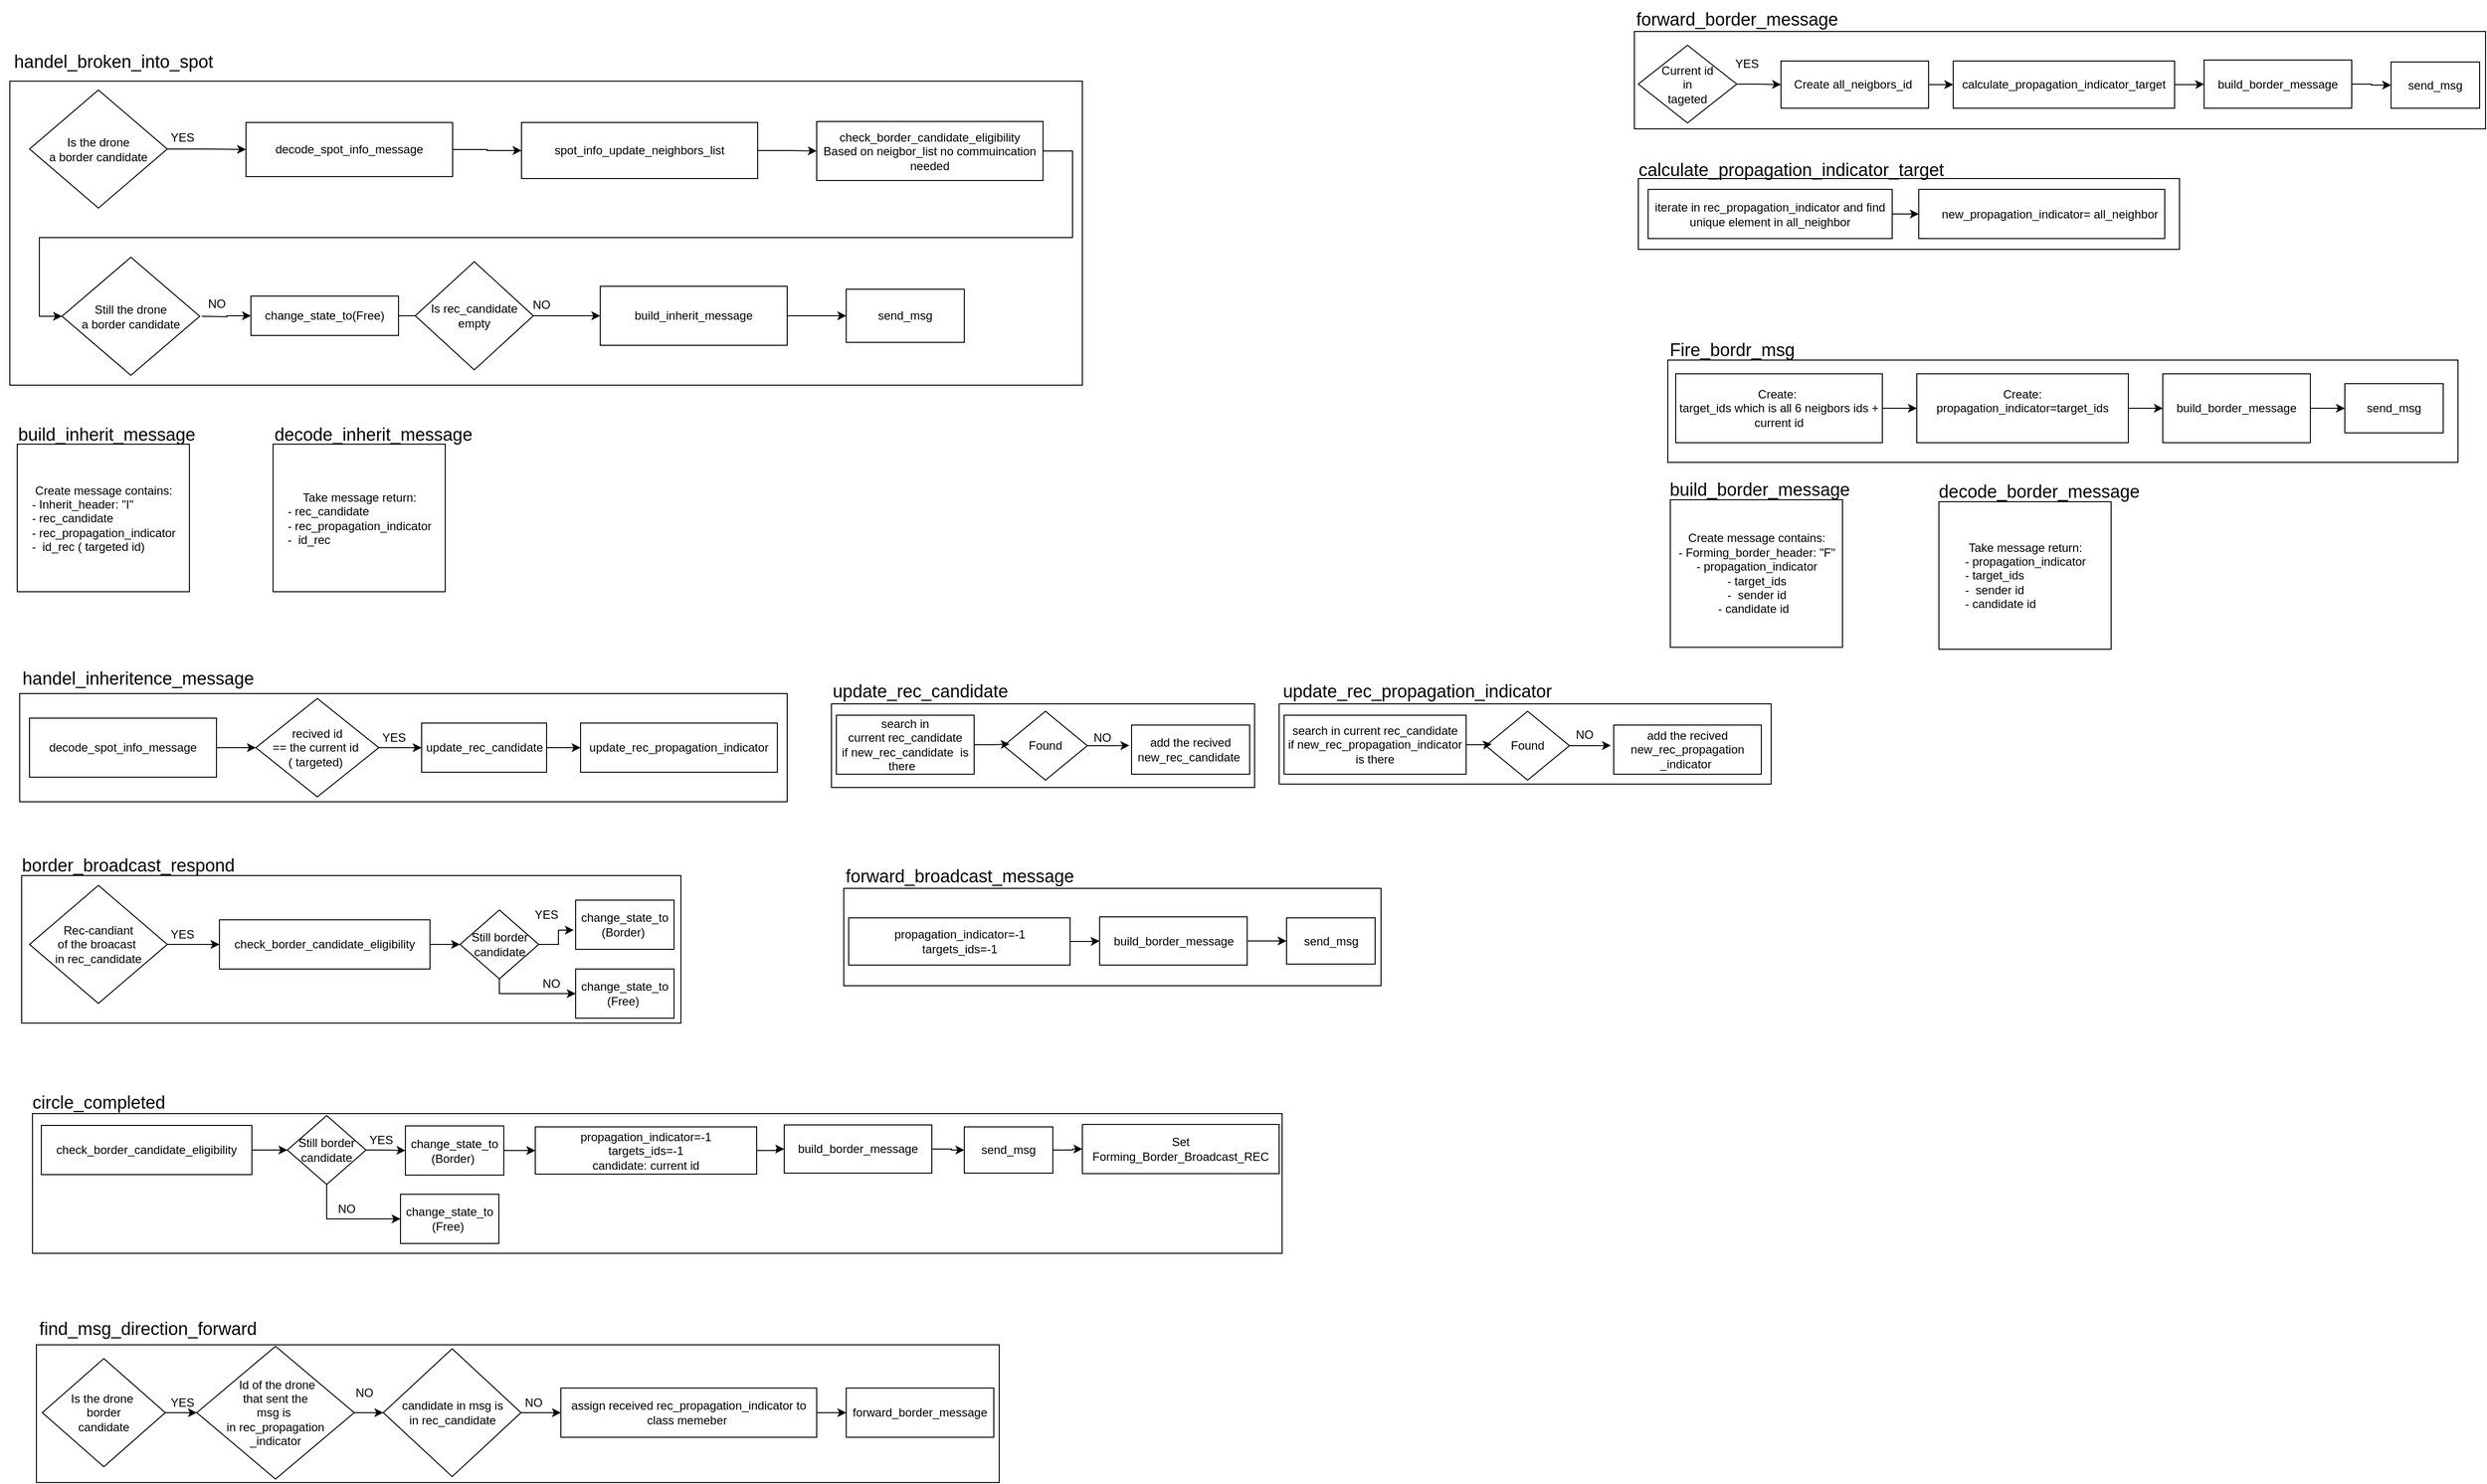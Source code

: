 <mxfile version="22.1.0" type="device">
  <diagram name="Page-1" id="i1XOwQ2CWmMopVxJM64C">
    <mxGraphModel dx="10366" dy="991" grid="1" gridSize="10" guides="1" tooltips="1" connect="1" arrows="1" fold="1" page="1" pageScale="1" pageWidth="850" pageHeight="1100" math="0" shadow="0">
      <root>
        <mxCell id="0" />
        <mxCell id="1" parent="0" />
        <mxCell id="VzrVMN0Bxp8ACoTBztBd-1" value="" style="html=1;dashed=0;whiteSpace=wrap;" parent="1" vertex="1">
          <mxGeometry x="-5000" y="1422.5" width="1090" height="309" as="geometry" />
        </mxCell>
        <mxCell id="VzrVMN0Bxp8ACoTBztBd-2" style="edgeStyle=orthogonalEdgeStyle;rounded=0;orthogonalLoop=1;jettySize=auto;html=1;entryX=0;entryY=0.5;entryDx=0;entryDy=0;" parent="1" source="VzrVMN0Bxp8ACoTBztBd-3" target="VzrVMN0Bxp8ACoTBztBd-5" edge="1">
          <mxGeometry relative="1" as="geometry" />
        </mxCell>
        <mxCell id="VzrVMN0Bxp8ACoTBztBd-3" value="Is the drone &lt;br&gt;a border candidate" style="shape=rhombus;html=1;dashed=0;whiteSpace=wrap;perimeter=rhombusPerimeter;" parent="1" vertex="1">
          <mxGeometry x="-4980" y="1431.5" width="140" height="120" as="geometry" />
        </mxCell>
        <mxCell id="VzrVMN0Bxp8ACoTBztBd-4" style="edgeStyle=orthogonalEdgeStyle;rounded=0;orthogonalLoop=1;jettySize=auto;html=1;" parent="1" source="VzrVMN0Bxp8ACoTBztBd-5" target="VzrVMN0Bxp8ACoTBztBd-8" edge="1">
          <mxGeometry relative="1" as="geometry" />
        </mxCell>
        <mxCell id="VzrVMN0Bxp8ACoTBztBd-5" value="decode_spot_info_message" style="html=1;dashed=0;whiteSpace=wrap;" parent="1" vertex="1">
          <mxGeometry x="-4760" y="1464.5" width="210" height="55" as="geometry" />
        </mxCell>
        <mxCell id="VzrVMN0Bxp8ACoTBztBd-6" value="YES" style="text;html=1;align=center;verticalAlign=middle;resizable=0;points=[];autosize=1;strokeColor=none;fillColor=none;" parent="1" vertex="1">
          <mxGeometry x="-4850" y="1464.5" width="50" height="30" as="geometry" />
        </mxCell>
        <mxCell id="VzrVMN0Bxp8ACoTBztBd-7" style="edgeStyle=orthogonalEdgeStyle;rounded=0;orthogonalLoop=1;jettySize=auto;html=1;" parent="1" source="VzrVMN0Bxp8ACoTBztBd-8" target="VzrVMN0Bxp8ACoTBztBd-10" edge="1">
          <mxGeometry relative="1" as="geometry" />
        </mxCell>
        <mxCell id="VzrVMN0Bxp8ACoTBztBd-8" value="spot_info_update_neighbors_list" style="html=1;dashed=0;whiteSpace=wrap;" parent="1" vertex="1">
          <mxGeometry x="-4480" y="1464.5" width="240" height="57" as="geometry" />
        </mxCell>
        <mxCell id="VzrVMN0Bxp8ACoTBztBd-9" style="edgeStyle=orthogonalEdgeStyle;rounded=0;orthogonalLoop=1;jettySize=auto;html=1;entryX=0;entryY=0.5;entryDx=0;entryDy=0;" parent="1" source="VzrVMN0Bxp8ACoTBztBd-10" target="VzrVMN0Bxp8ACoTBztBd-12" edge="1">
          <mxGeometry relative="1" as="geometry">
            <Array as="points">
              <mxPoint x="-3920" y="1493.5" />
              <mxPoint x="-3920" y="1581.5" />
              <mxPoint x="-4970" y="1581.5" />
              <mxPoint x="-4970" y="1661.5" />
            </Array>
          </mxGeometry>
        </mxCell>
        <mxCell id="VzrVMN0Bxp8ACoTBztBd-10" value="check_border_candidate_eligibility&lt;br&gt;Based on neigbor_list no commuincation needed" style="html=1;dashed=0;whiteSpace=wrap;" parent="1" vertex="1">
          <mxGeometry x="-4180" y="1463.5" width="230" height="60" as="geometry" />
        </mxCell>
        <mxCell id="VzrVMN0Bxp8ACoTBztBd-11" style="edgeStyle=orthogonalEdgeStyle;rounded=0;orthogonalLoop=1;jettySize=auto;html=1;" parent="1" target="VzrVMN0Bxp8ACoTBztBd-14" edge="1">
          <mxGeometry relative="1" as="geometry">
            <mxPoint x="-4805" y="1661.5" as="sourcePoint" />
          </mxGeometry>
        </mxCell>
        <mxCell id="VzrVMN0Bxp8ACoTBztBd-12" value="Still the drone &lt;br&gt;a border candidate" style="shape=rhombus;html=1;dashed=0;whiteSpace=wrap;perimeter=rhombusPerimeter;" parent="1" vertex="1">
          <mxGeometry x="-4947" y="1601.5" width="140" height="120" as="geometry" />
        </mxCell>
        <mxCell id="VzrVMN0Bxp8ACoTBztBd-13" style="edgeStyle=orthogonalEdgeStyle;rounded=0;orthogonalLoop=1;jettySize=auto;html=1;entryX=0;entryY=0.5;entryDx=0;entryDy=0;" parent="1" source="VzrVMN0Bxp8ACoTBztBd-14" edge="1">
          <mxGeometry relative="1" as="geometry">
            <mxPoint x="-4565" y="1661" as="targetPoint" />
          </mxGeometry>
        </mxCell>
        <mxCell id="VzrVMN0Bxp8ACoTBztBd-14" value="change_state_to(Free)" style="html=1;dashed=0;whiteSpace=wrap;" parent="1" vertex="1">
          <mxGeometry x="-4755" y="1641" width="150" height="40" as="geometry" />
        </mxCell>
        <mxCell id="VzrVMN0Bxp8ACoTBztBd-15" value="NO" style="text;html=1;align=center;verticalAlign=middle;resizable=0;points=[];autosize=1;strokeColor=none;fillColor=none;" parent="1" vertex="1">
          <mxGeometry x="-4810" y="1634" width="40" height="30" as="geometry" />
        </mxCell>
        <mxCell id="VzrVMN0Bxp8ACoTBztBd-16" style="edgeStyle=orthogonalEdgeStyle;rounded=0;orthogonalLoop=1;jettySize=auto;html=1;" parent="1" source="VzrVMN0Bxp8ACoTBztBd-17" target="VzrVMN0Bxp8ACoTBztBd-20" edge="1">
          <mxGeometry relative="1" as="geometry" />
        </mxCell>
        <mxCell id="VzrVMN0Bxp8ACoTBztBd-17" value="Is rec_candidate&lt;br&gt;empty" style="shape=rhombus;html=1;dashed=0;whiteSpace=wrap;perimeter=rhombusPerimeter;" parent="1" vertex="1">
          <mxGeometry x="-4588" y="1606" width="120" height="110" as="geometry" />
        </mxCell>
        <mxCell id="VzrVMN0Bxp8ACoTBztBd-18" value="NO" style="text;html=1;align=center;verticalAlign=middle;resizable=0;points=[];autosize=1;strokeColor=none;fillColor=none;" parent="1" vertex="1">
          <mxGeometry x="-4480" y="1634.5" width="40" height="30" as="geometry" />
        </mxCell>
        <mxCell id="VzrVMN0Bxp8ACoTBztBd-19" style="edgeStyle=orthogonalEdgeStyle;rounded=0;orthogonalLoop=1;jettySize=auto;html=1;" parent="1" source="VzrVMN0Bxp8ACoTBztBd-20" target="VzrVMN0Bxp8ACoTBztBd-21" edge="1">
          <mxGeometry relative="1" as="geometry" />
        </mxCell>
        <mxCell id="VzrVMN0Bxp8ACoTBztBd-20" value="build_inherit_message" style="html=1;dashed=0;whiteSpace=wrap;" parent="1" vertex="1">
          <mxGeometry x="-4400" y="1631" width="190" height="60" as="geometry" />
        </mxCell>
        <mxCell id="VzrVMN0Bxp8ACoTBztBd-21" value="send_msg" style="html=1;dashed=0;whiteSpace=wrap;" parent="1" vertex="1">
          <mxGeometry x="-4150" y="1634" width="120" height="54" as="geometry" />
        </mxCell>
        <mxCell id="VzrVMN0Bxp8ACoTBztBd-22" value="&lt;font style=&quot;font-size: 18px;&quot;&gt;handel_broken_into_spot&lt;/font&gt;" style="text;html=1;align=center;verticalAlign=middle;resizable=0;points=[];autosize=1;strokeColor=none;fillColor=none;" parent="1" vertex="1">
          <mxGeometry x="-5010" y="1382.5" width="230" height="40" as="geometry" />
        </mxCell>
        <mxCell id="VzrVMN0Bxp8ACoTBztBd-23" value="" style="group" parent="1" vertex="1" connectable="0">
          <mxGeometry x="-5010" y="1751.5" width="210" height="190" as="geometry" />
        </mxCell>
        <mxCell id="VzrVMN0Bxp8ACoTBztBd-24" value="Create message contains:&lt;br&gt;&lt;div style=&quot;text-align: left;&quot;&gt;&lt;span style=&quot;background-color: initial;&quot;&gt;-&amp;nbsp;Inherit_header&lt;/span&gt;&lt;span style=&quot;background-color: initial;&quot;&gt;: &quot;I&quot;&lt;/span&gt;&lt;/div&gt;&lt;div style=&quot;text-align: left;&quot;&gt;&lt;span style=&quot;background-color: initial;&quot;&gt;-&amp;nbsp;rec_candidate&lt;/span&gt;&lt;/div&gt;&lt;div style=&quot;text-align: left;&quot;&gt;&lt;span style=&quot;background-color: initial;&quot;&gt;-&amp;nbsp;rec_propagation_indicator&lt;/span&gt;&lt;/div&gt;&lt;div style=&quot;text-align: left;&quot;&gt;&lt;span style=&quot;background-color: initial;&quot;&gt;-&amp;nbsp;&amp;nbsp;id_rec&lt;/span&gt;&lt;span style=&quot;background-color: initial;&quot;&gt;&amp;nbsp;( targeted id)&amp;nbsp;&lt;/span&gt;&lt;/div&gt;" style="html=1;dashed=0;whiteSpace=wrap;" parent="VzrVMN0Bxp8ACoTBztBd-23" vertex="1">
          <mxGeometry x="17.5" y="40" width="175" height="150" as="geometry" />
        </mxCell>
        <mxCell id="VzrVMN0Bxp8ACoTBztBd-25" value="&lt;font style=&quot;font-size: 18px;&quot;&gt;build_inherit_message&lt;/font&gt;" style="text;html=1;align=center;verticalAlign=middle;resizable=0;points=[];autosize=1;strokeColor=none;fillColor=none;" parent="VzrVMN0Bxp8ACoTBztBd-23" vertex="1">
          <mxGeometry x="8" y="10" width="200" height="40" as="geometry" />
        </mxCell>
        <mxCell id="VzrVMN0Bxp8ACoTBztBd-26" value="" style="group" parent="1" vertex="1" connectable="0">
          <mxGeometry x="-4760" y="1751.5" width="239" height="190" as="geometry" />
        </mxCell>
        <mxCell id="VzrVMN0Bxp8ACoTBztBd-27" value="Take message return:&lt;br&gt;&lt;div style=&quot;text-align: left;&quot;&gt;-&amp;nbsp;&lt;span style=&quot;text-align: center;&quot;&gt;rec_candidate&lt;/span&gt;&lt;br style=&quot;border-color: var(--border-color); text-align: center;&quot;&gt;&lt;span style=&quot;text-align: center;&quot;&gt;-&amp;nbsp;&lt;/span&gt;&lt;span style=&quot;text-align: center;&quot;&gt;rec_propagation_indicator&lt;/span&gt;&lt;br style=&quot;border-color: var(--border-color); text-align: center;&quot;&gt;&lt;span style=&quot;text-align: center;&quot;&gt;-&amp;nbsp;&amp;nbsp;&lt;/span&gt;&lt;span style=&quot;text-align: center;&quot;&gt;id_rec&lt;/span&gt;&lt;br&gt;&lt;/div&gt;" style="html=1;dashed=0;whiteSpace=wrap;" parent="VzrVMN0Bxp8ACoTBztBd-26" vertex="1">
          <mxGeometry x="27.5" y="40" width="175" height="150" as="geometry" />
        </mxCell>
        <mxCell id="VzrVMN0Bxp8ACoTBztBd-28" value="&lt;font style=&quot;font-size: 18px;&quot;&gt;decode_inherit_message&lt;/font&gt;" style="text;html=1;align=center;verticalAlign=middle;resizable=0;points=[];autosize=1;strokeColor=none;fillColor=none;" parent="VzrVMN0Bxp8ACoTBztBd-26" vertex="1">
          <mxGeometry x="19" y="10" width="220" height="40" as="geometry" />
        </mxCell>
        <mxCell id="VzrVMN0Bxp8ACoTBztBd-29" value="" style="html=1;dashed=0;whiteSpace=wrap;" parent="1" vertex="1">
          <mxGeometry x="-4165" y="2055.5" width="430" height="85" as="geometry" />
        </mxCell>
        <mxCell id="VzrVMN0Bxp8ACoTBztBd-30" value="" style="group" parent="1" vertex="1" connectable="0">
          <mxGeometry x="-5000" y="2010" width="790" height="145" as="geometry" />
        </mxCell>
        <mxCell id="VzrVMN0Bxp8ACoTBztBd-31" value="" style="html=1;dashed=0;whiteSpace=wrap;" parent="VzrVMN0Bxp8ACoTBztBd-30" vertex="1">
          <mxGeometry x="10" y="35" width="780" height="110" as="geometry" />
        </mxCell>
        <mxCell id="VzrVMN0Bxp8ACoTBztBd-32" value="decode_spot_info_message" style="rounded=0;whiteSpace=wrap;html=1;" parent="VzrVMN0Bxp8ACoTBztBd-30" vertex="1">
          <mxGeometry x="20" y="60" width="190" height="60" as="geometry" />
        </mxCell>
        <mxCell id="VzrVMN0Bxp8ACoTBztBd-33" value="recived id &lt;br&gt;== the current id&amp;nbsp;&lt;br&gt;( targeted)&amp;nbsp;" style="shape=rhombus;html=1;dashed=0;whiteSpace=wrap;perimeter=rhombusPerimeter;" parent="VzrVMN0Bxp8ACoTBztBd-30" vertex="1">
          <mxGeometry x="250" y="40" width="125" height="100" as="geometry" />
        </mxCell>
        <mxCell id="VzrVMN0Bxp8ACoTBztBd-34" style="edgeStyle=orthogonalEdgeStyle;rounded=0;orthogonalLoop=1;jettySize=auto;html=1;" parent="VzrVMN0Bxp8ACoTBztBd-30" source="VzrVMN0Bxp8ACoTBztBd-32" target="VzrVMN0Bxp8ACoTBztBd-33" edge="1">
          <mxGeometry relative="1" as="geometry" />
        </mxCell>
        <mxCell id="VzrVMN0Bxp8ACoTBztBd-35" value="update_rec_candidate" style="html=1;dashed=0;whiteSpace=wrap;" parent="VzrVMN0Bxp8ACoTBztBd-30" vertex="1">
          <mxGeometry x="418.5" y="65" width="127" height="50" as="geometry" />
        </mxCell>
        <mxCell id="VzrVMN0Bxp8ACoTBztBd-36" style="edgeStyle=orthogonalEdgeStyle;rounded=0;orthogonalLoop=1;jettySize=auto;html=1;" parent="VzrVMN0Bxp8ACoTBztBd-30" source="VzrVMN0Bxp8ACoTBztBd-33" target="VzrVMN0Bxp8ACoTBztBd-35" edge="1">
          <mxGeometry relative="1" as="geometry" />
        </mxCell>
        <mxCell id="VzrVMN0Bxp8ACoTBztBd-37" value="update_rec_propagation_indicator" style="html=1;dashed=0;whiteSpace=wrap;" parent="VzrVMN0Bxp8ACoTBztBd-30" vertex="1">
          <mxGeometry x="580" y="65" width="200" height="50" as="geometry" />
        </mxCell>
        <mxCell id="VzrVMN0Bxp8ACoTBztBd-38" style="edgeStyle=orthogonalEdgeStyle;rounded=0;orthogonalLoop=1;jettySize=auto;html=1;" parent="VzrVMN0Bxp8ACoTBztBd-30" source="VzrVMN0Bxp8ACoTBztBd-35" target="VzrVMN0Bxp8ACoTBztBd-37" edge="1">
          <mxGeometry relative="1" as="geometry" />
        </mxCell>
        <mxCell id="VzrVMN0Bxp8ACoTBztBd-39" value="YES" style="text;html=1;align=center;verticalAlign=middle;resizable=0;points=[];autosize=1;strokeColor=none;fillColor=none;" parent="VzrVMN0Bxp8ACoTBztBd-30" vertex="1">
          <mxGeometry x="365" y="65" width="50" height="30" as="geometry" />
        </mxCell>
        <mxCell id="VzrVMN0Bxp8ACoTBztBd-40" value="&lt;font style=&quot;font-size: 18px;&quot;&gt;handel_inheritence_message&lt;/font&gt;" style="text;html=1;align=center;verticalAlign=middle;resizable=0;points=[];autosize=1;strokeColor=none;fillColor=none;" parent="VzrVMN0Bxp8ACoTBztBd-30" vertex="1">
          <mxGeometry width="260" height="40" as="geometry" />
        </mxCell>
        <mxCell id="VzrVMN0Bxp8ACoTBztBd-41" value="search in current&amp;nbsp;rec_candidate&lt;br&gt;if new_rec_candidate&amp;nbsp;&amp;nbsp;is there&amp;nbsp;&amp;nbsp;" style="html=1;dashed=0;whiteSpace=wrap;" parent="1" vertex="1">
          <mxGeometry x="-4160" y="2067" width="140" height="60" as="geometry" />
        </mxCell>
        <mxCell id="VzrVMN0Bxp8ACoTBztBd-42" value="Found" style="shape=rhombus;html=1;dashed=0;whiteSpace=wrap;perimeter=rhombusPerimeter;" parent="1" vertex="1">
          <mxGeometry x="-3990" y="2063" width="85" height="70" as="geometry" />
        </mxCell>
        <mxCell id="VzrVMN0Bxp8ACoTBztBd-43" style="edgeStyle=orthogonalEdgeStyle;rounded=0;orthogonalLoop=1;jettySize=auto;html=1;entryX=0.071;entryY=0.476;entryDx=0;entryDy=0;entryPerimeter=0;" parent="1" source="VzrVMN0Bxp8ACoTBztBd-41" target="VzrVMN0Bxp8ACoTBztBd-42" edge="1">
          <mxGeometry relative="1" as="geometry" />
        </mxCell>
        <mxCell id="VzrVMN0Bxp8ACoTBztBd-44" value="add the recived&lt;br&gt;new_rec_candidate&amp;nbsp;" style="html=1;dashed=0;whiteSpace=wrap;" parent="1" vertex="1">
          <mxGeometry x="-3860" y="2077" width="120" height="50" as="geometry" />
        </mxCell>
        <mxCell id="VzrVMN0Bxp8ACoTBztBd-45" style="edgeStyle=orthogonalEdgeStyle;rounded=0;orthogonalLoop=1;jettySize=auto;html=1;entryX=-0.019;entryY=0.416;entryDx=0;entryDy=0;entryPerimeter=0;" parent="1" source="VzrVMN0Bxp8ACoTBztBd-42" target="VzrVMN0Bxp8ACoTBztBd-44" edge="1">
          <mxGeometry relative="1" as="geometry" />
        </mxCell>
        <mxCell id="VzrVMN0Bxp8ACoTBztBd-46" value="NO" style="text;html=1;align=center;verticalAlign=middle;resizable=0;points=[];autosize=1;strokeColor=none;fillColor=none;" parent="1" vertex="1">
          <mxGeometry x="-3910" y="2074.5" width="40" height="30" as="geometry" />
        </mxCell>
        <mxCell id="VzrVMN0Bxp8ACoTBztBd-47" value="&lt;font style=&quot;font-size: 18px;&quot;&gt;update_rec_candidate&lt;/font&gt;" style="text;html=1;align=center;verticalAlign=middle;resizable=0;points=[];autosize=1;strokeColor=none;fillColor=none;" parent="1" vertex="1">
          <mxGeometry x="-4175" y="2023" width="200" height="40" as="geometry" />
        </mxCell>
        <mxCell id="VzrVMN0Bxp8ACoTBztBd-48" value="" style="html=1;dashed=0;whiteSpace=wrap;" parent="1" vertex="1">
          <mxGeometry x="-3710" y="2055.5" width="500" height="81.5" as="geometry" />
        </mxCell>
        <mxCell id="VzrVMN0Bxp8ACoTBztBd-49" value="search in current&amp;nbsp;rec_candidate&lt;br&gt;if new_rec_propagation_indicator&lt;br&gt;&amp;nbsp; is there&amp;nbsp;&amp;nbsp;" style="html=1;dashed=0;whiteSpace=wrap;" parent="1" vertex="1">
          <mxGeometry x="-3705" y="2067" width="185" height="60" as="geometry" />
        </mxCell>
        <mxCell id="VzrVMN0Bxp8ACoTBztBd-50" value="Found" style="shape=rhombus;html=1;dashed=0;whiteSpace=wrap;perimeter=rhombusPerimeter;" parent="1" vertex="1">
          <mxGeometry x="-3500" y="2063" width="85" height="70" as="geometry" />
        </mxCell>
        <mxCell id="VzrVMN0Bxp8ACoTBztBd-51" style="edgeStyle=orthogonalEdgeStyle;rounded=0;orthogonalLoop=1;jettySize=auto;html=1;entryX=0.071;entryY=0.476;entryDx=0;entryDy=0;entryPerimeter=0;" parent="1" source="VzrVMN0Bxp8ACoTBztBd-49" target="VzrVMN0Bxp8ACoTBztBd-50" edge="1">
          <mxGeometry relative="1" as="geometry" />
        </mxCell>
        <mxCell id="VzrVMN0Bxp8ACoTBztBd-52" value="add the recived&lt;br&gt;new_rec_propagation&lt;br&gt;_indicator&amp;nbsp;" style="html=1;dashed=0;whiteSpace=wrap;" parent="1" vertex="1">
          <mxGeometry x="-3370" y="2077" width="150" height="50" as="geometry" />
        </mxCell>
        <mxCell id="VzrVMN0Bxp8ACoTBztBd-53" style="edgeStyle=orthogonalEdgeStyle;rounded=0;orthogonalLoop=1;jettySize=auto;html=1;entryX=-0.019;entryY=0.416;entryDx=0;entryDy=0;entryPerimeter=0;" parent="1" source="VzrVMN0Bxp8ACoTBztBd-50" target="VzrVMN0Bxp8ACoTBztBd-52" edge="1">
          <mxGeometry relative="1" as="geometry" />
        </mxCell>
        <mxCell id="VzrVMN0Bxp8ACoTBztBd-54" value="NO" style="text;html=1;align=center;verticalAlign=middle;resizable=0;points=[];autosize=1;strokeColor=none;fillColor=none;" parent="1" vertex="1">
          <mxGeometry x="-3420" y="2072" width="40" height="30" as="geometry" />
        </mxCell>
        <mxCell id="VzrVMN0Bxp8ACoTBztBd-55" value="&lt;font style=&quot;font-size: 18px;&quot;&gt;update_rec_propagation_indicator&lt;/font&gt;" style="text;html=1;align=center;verticalAlign=middle;resizable=0;points=[];autosize=1;strokeColor=none;fillColor=none;" parent="1" vertex="1">
          <mxGeometry x="-3720" y="2023" width="300" height="40" as="geometry" />
        </mxCell>
        <mxCell id="VzrVMN0Bxp8ACoTBztBd-56" value="" style="group" parent="1" vertex="1" connectable="0">
          <mxGeometry x="-5000" y="2200" width="682" height="180" as="geometry" />
        </mxCell>
        <mxCell id="VzrVMN0Bxp8ACoTBztBd-57" value="" style="html=1;dashed=0;whiteSpace=wrap;" parent="VzrVMN0Bxp8ACoTBztBd-56" vertex="1">
          <mxGeometry x="12" y="30" width="670" height="150" as="geometry" />
        </mxCell>
        <mxCell id="VzrVMN0Bxp8ACoTBztBd-58" value="Rec-candiant &lt;br&gt;of the broacast&amp;nbsp;&lt;br&gt;in&amp;nbsp;rec_candidate" style="shape=rhombus;html=1;dashed=0;whiteSpace=wrap;perimeter=rhombusPerimeter;" parent="VzrVMN0Bxp8ACoTBztBd-56" vertex="1">
          <mxGeometry x="20" y="40" width="140" height="120" as="geometry" />
        </mxCell>
        <mxCell id="VzrVMN0Bxp8ACoTBztBd-59" value="check_border_candidate_eligibility" style="html=1;dashed=0;whiteSpace=wrap;" parent="VzrVMN0Bxp8ACoTBztBd-56" vertex="1">
          <mxGeometry x="213" y="75" width="214" height="50" as="geometry" />
        </mxCell>
        <mxCell id="VzrVMN0Bxp8ACoTBztBd-60" style="edgeStyle=orthogonalEdgeStyle;rounded=0;orthogonalLoop=1;jettySize=auto;html=1;entryX=0;entryY=0.5;entryDx=0;entryDy=0;" parent="VzrVMN0Bxp8ACoTBztBd-56" source="VzrVMN0Bxp8ACoTBztBd-58" target="VzrVMN0Bxp8ACoTBztBd-59" edge="1">
          <mxGeometry relative="1" as="geometry" />
        </mxCell>
        <mxCell id="VzrVMN0Bxp8ACoTBztBd-61" value="YES" style="text;html=1;align=center;verticalAlign=middle;resizable=0;points=[];autosize=1;strokeColor=none;fillColor=none;" parent="VzrVMN0Bxp8ACoTBztBd-56" vertex="1">
          <mxGeometry x="150" y="75" width="50" height="30" as="geometry" />
        </mxCell>
        <mxCell id="VzrVMN0Bxp8ACoTBztBd-62" value="Still border&lt;br&gt;candidate" style="shape=rhombus;html=1;dashed=0;whiteSpace=wrap;perimeter=rhombusPerimeter;" parent="VzrVMN0Bxp8ACoTBztBd-56" vertex="1">
          <mxGeometry x="457.5" y="65" width="80" height="70" as="geometry" />
        </mxCell>
        <mxCell id="VzrVMN0Bxp8ACoTBztBd-63" style="edgeStyle=orthogonalEdgeStyle;rounded=0;orthogonalLoop=1;jettySize=auto;html=1;entryX=0;entryY=0.5;entryDx=0;entryDy=0;" parent="VzrVMN0Bxp8ACoTBztBd-56" source="VzrVMN0Bxp8ACoTBztBd-59" target="VzrVMN0Bxp8ACoTBztBd-62" edge="1">
          <mxGeometry relative="1" as="geometry" />
        </mxCell>
        <mxCell id="VzrVMN0Bxp8ACoTBztBd-64" value="change_state_to&lt;br&gt;(Border)&amp;nbsp;" style="html=1;dashed=0;whiteSpace=wrap;" parent="VzrVMN0Bxp8ACoTBztBd-56" vertex="1">
          <mxGeometry x="575" y="55" width="100" height="50" as="geometry" />
        </mxCell>
        <mxCell id="VzrVMN0Bxp8ACoTBztBd-65" value="change_state_to&lt;br&gt;(Free&lt;span style=&quot;background-color: initial;&quot;&gt;)&amp;nbsp;&lt;/span&gt;" style="html=1;dashed=0;whiteSpace=wrap;" parent="VzrVMN0Bxp8ACoTBztBd-56" vertex="1">
          <mxGeometry x="575" y="125" width="100" height="50" as="geometry" />
        </mxCell>
        <mxCell id="VzrVMN0Bxp8ACoTBztBd-66" style="edgeStyle=orthogonalEdgeStyle;rounded=0;orthogonalLoop=1;jettySize=auto;html=1;entryX=0;entryY=0.5;entryDx=0;entryDy=0;" parent="VzrVMN0Bxp8ACoTBztBd-56" source="VzrVMN0Bxp8ACoTBztBd-62" target="VzrVMN0Bxp8ACoTBztBd-65" edge="1">
          <mxGeometry relative="1" as="geometry">
            <Array as="points">
              <mxPoint x="498" y="150" />
            </Array>
          </mxGeometry>
        </mxCell>
        <mxCell id="VzrVMN0Bxp8ACoTBztBd-67" style="edgeStyle=orthogonalEdgeStyle;rounded=0;orthogonalLoop=1;jettySize=auto;html=1;entryX=-0.019;entryY=0.609;entryDx=0;entryDy=0;entryPerimeter=0;" parent="VzrVMN0Bxp8ACoTBztBd-56" source="VzrVMN0Bxp8ACoTBztBd-62" target="VzrVMN0Bxp8ACoTBztBd-64" edge="1">
          <mxGeometry relative="1" as="geometry" />
        </mxCell>
        <mxCell id="VzrVMN0Bxp8ACoTBztBd-68" value="YES" style="text;html=1;align=center;verticalAlign=middle;resizable=0;points=[];autosize=1;strokeColor=none;fillColor=none;" parent="VzrVMN0Bxp8ACoTBztBd-56" vertex="1">
          <mxGeometry x="520" y="55" width="50" height="30" as="geometry" />
        </mxCell>
        <mxCell id="VzrVMN0Bxp8ACoTBztBd-69" value="NO" style="text;html=1;align=center;verticalAlign=middle;resizable=0;points=[];autosize=1;strokeColor=none;fillColor=none;" parent="VzrVMN0Bxp8ACoTBztBd-56" vertex="1">
          <mxGeometry x="530" y="125" width="40" height="30" as="geometry" />
        </mxCell>
        <mxCell id="VzrVMN0Bxp8ACoTBztBd-70" value="&lt;font style=&quot;font-size: 18px;&quot;&gt;border_broadcast_respond&lt;/font&gt;" style="text;html=1;align=center;verticalAlign=middle;resizable=0;points=[];autosize=1;strokeColor=none;fillColor=none;" parent="VzrVMN0Bxp8ACoTBztBd-56" vertex="1">
          <mxGeometry width="240" height="40" as="geometry" />
        </mxCell>
        <mxCell id="VzrVMN0Bxp8ACoTBztBd-71" value="&lt;font style=&quot;font-size: 18px;&quot;&gt;forward_broadcast_message&lt;/font&gt;" style="text;html=1;align=center;verticalAlign=middle;resizable=0;points=[];autosize=1;strokeColor=none;fillColor=none;container=0;" parent="1" vertex="1">
          <mxGeometry x="-4165" y="2211" width="260" height="40" as="geometry" />
        </mxCell>
        <mxCell id="VzrVMN0Bxp8ACoTBztBd-72" value="" style="html=1;dashed=0;whiteSpace=wrap;container=0;" parent="1" vertex="1">
          <mxGeometry x="-4152.5" y="2243" width="546" height="99" as="geometry" />
        </mxCell>
        <mxCell id="VzrVMN0Bxp8ACoTBztBd-73" value="propagation_indicator=-1&lt;br&gt;targets_ids=-1&lt;br&gt;" style="html=1;dashed=0;whiteSpace=wrap;container=0;" parent="1" vertex="1">
          <mxGeometry x="-4147.5" y="2273" width="225" height="48" as="geometry" />
        </mxCell>
        <mxCell id="VzrVMN0Bxp8ACoTBztBd-74" value="build_border_message" style="html=1;dashed=0;whiteSpace=wrap;container=0;" parent="1" vertex="1">
          <mxGeometry x="-3892.5" y="2272" width="150" height="49" as="geometry" />
        </mxCell>
        <mxCell id="VzrVMN0Bxp8ACoTBztBd-75" style="edgeStyle=orthogonalEdgeStyle;rounded=0;orthogonalLoop=1;jettySize=auto;html=1;" parent="1" source="VzrVMN0Bxp8ACoTBztBd-73" target="VzrVMN0Bxp8ACoTBztBd-74" edge="1">
          <mxGeometry relative="1" as="geometry" />
        </mxCell>
        <mxCell id="VzrVMN0Bxp8ACoTBztBd-76" value="send_msg" style="html=1;dashed=0;whiteSpace=wrap;container=0;" parent="1" vertex="1">
          <mxGeometry x="-3702.5" y="2273" width="90" height="47" as="geometry" />
        </mxCell>
        <mxCell id="VzrVMN0Bxp8ACoTBztBd-77" style="edgeStyle=orthogonalEdgeStyle;rounded=0;orthogonalLoop=1;jettySize=auto;html=1;entryX=0;entryY=0.5;entryDx=0;entryDy=0;" parent="1" source="VzrVMN0Bxp8ACoTBztBd-74" target="VzrVMN0Bxp8ACoTBztBd-76" edge="1">
          <mxGeometry relative="1" as="geometry" />
        </mxCell>
        <mxCell id="VzrVMN0Bxp8ACoTBztBd-78" value="" style="group" parent="1" vertex="1" connectable="0">
          <mxGeometry x="-4990" y="2441" width="1283" height="173" as="geometry" />
        </mxCell>
        <mxCell id="VzrVMN0Bxp8ACoTBztBd-79" value="" style="html=1;dashed=0;whiteSpace=wrap;" parent="VzrVMN0Bxp8ACoTBztBd-78" vertex="1">
          <mxGeometry x="13" y="31" width="1270" height="142" as="geometry" />
        </mxCell>
        <mxCell id="VzrVMN0Bxp8ACoTBztBd-80" value="check_border_candidate_eligibility" style="html=1;dashed=0;whiteSpace=wrap;" parent="VzrVMN0Bxp8ACoTBztBd-78" vertex="1">
          <mxGeometry x="22" y="43" width="214" height="50" as="geometry" />
        </mxCell>
        <mxCell id="VzrVMN0Bxp8ACoTBztBd-81" value="Still border&lt;br&gt;candidate" style="shape=rhombus;html=1;dashed=0;whiteSpace=wrap;perimeter=rhombusPerimeter;" parent="VzrVMN0Bxp8ACoTBztBd-78" vertex="1">
          <mxGeometry x="272" y="33" width="80" height="70" as="geometry" />
        </mxCell>
        <mxCell id="VzrVMN0Bxp8ACoTBztBd-82" style="edgeStyle=orthogonalEdgeStyle;rounded=0;orthogonalLoop=1;jettySize=auto;html=1;entryX=0;entryY=0.5;entryDx=0;entryDy=0;" parent="VzrVMN0Bxp8ACoTBztBd-78" source="VzrVMN0Bxp8ACoTBztBd-80" target="VzrVMN0Bxp8ACoTBztBd-81" edge="1">
          <mxGeometry relative="1" as="geometry" />
        </mxCell>
        <mxCell id="VzrVMN0Bxp8ACoTBztBd-83" value="change_state_to&lt;br&gt;(Border)&amp;nbsp;" style="html=1;dashed=0;whiteSpace=wrap;" parent="VzrVMN0Bxp8ACoTBztBd-78" vertex="1">
          <mxGeometry x="392" y="43.5" width="100" height="50" as="geometry" />
        </mxCell>
        <mxCell id="VzrVMN0Bxp8ACoTBztBd-84" style="edgeStyle=orthogonalEdgeStyle;rounded=0;orthogonalLoop=1;jettySize=auto;html=1;" parent="VzrVMN0Bxp8ACoTBztBd-78" source="VzrVMN0Bxp8ACoTBztBd-81" target="VzrVMN0Bxp8ACoTBztBd-83" edge="1">
          <mxGeometry relative="1" as="geometry" />
        </mxCell>
        <mxCell id="VzrVMN0Bxp8ACoTBztBd-85" value="propagation_indicator=-1&lt;br&gt;targets_ids=-1&lt;br&gt;candidate: current id" style="html=1;dashed=0;whiteSpace=wrap;container=0;" parent="VzrVMN0Bxp8ACoTBztBd-78" vertex="1">
          <mxGeometry x="524" y="44.5" width="225" height="48" as="geometry" />
        </mxCell>
        <mxCell id="VzrVMN0Bxp8ACoTBztBd-86" style="edgeStyle=orthogonalEdgeStyle;rounded=0;orthogonalLoop=1;jettySize=auto;html=1;entryX=0;entryY=0.5;entryDx=0;entryDy=0;" parent="VzrVMN0Bxp8ACoTBztBd-78" source="VzrVMN0Bxp8ACoTBztBd-83" target="VzrVMN0Bxp8ACoTBztBd-85" edge="1">
          <mxGeometry relative="1" as="geometry" />
        </mxCell>
        <mxCell id="VzrVMN0Bxp8ACoTBztBd-87" value="build_border_message" style="html=1;dashed=0;whiteSpace=wrap;container=0;" parent="VzrVMN0Bxp8ACoTBztBd-78" vertex="1">
          <mxGeometry x="777" y="42.5" width="150" height="49" as="geometry" />
        </mxCell>
        <mxCell id="VzrVMN0Bxp8ACoTBztBd-88" style="edgeStyle=orthogonalEdgeStyle;rounded=0;orthogonalLoop=1;jettySize=auto;html=1;entryX=0;entryY=0.5;entryDx=0;entryDy=0;" parent="VzrVMN0Bxp8ACoTBztBd-78" source="VzrVMN0Bxp8ACoTBztBd-85" target="VzrVMN0Bxp8ACoTBztBd-87" edge="1">
          <mxGeometry relative="1" as="geometry" />
        </mxCell>
        <mxCell id="VzrVMN0Bxp8ACoTBztBd-89" value="send_msg" style="html=1;dashed=0;whiteSpace=wrap;container=0;" parent="VzrVMN0Bxp8ACoTBztBd-78" vertex="1">
          <mxGeometry x="960" y="44.5" width="90" height="47" as="geometry" />
        </mxCell>
        <mxCell id="VzrVMN0Bxp8ACoTBztBd-90" style="edgeStyle=orthogonalEdgeStyle;rounded=0;orthogonalLoop=1;jettySize=auto;html=1;" parent="VzrVMN0Bxp8ACoTBztBd-78" source="VzrVMN0Bxp8ACoTBztBd-87" target="VzrVMN0Bxp8ACoTBztBd-89" edge="1">
          <mxGeometry relative="1" as="geometry" />
        </mxCell>
        <mxCell id="VzrVMN0Bxp8ACoTBztBd-91" value="Set&lt;br&gt;Forming_Border_Broadcast_REC" style="html=1;dashed=0;whiteSpace=wrap;" parent="VzrVMN0Bxp8ACoTBztBd-78" vertex="1">
          <mxGeometry x="1080" y="42" width="200" height="50" as="geometry" />
        </mxCell>
        <mxCell id="VzrVMN0Bxp8ACoTBztBd-92" style="edgeStyle=orthogonalEdgeStyle;rounded=0;orthogonalLoop=1;jettySize=auto;html=1;" parent="VzrVMN0Bxp8ACoTBztBd-78" source="VzrVMN0Bxp8ACoTBztBd-89" target="VzrVMN0Bxp8ACoTBztBd-91" edge="1">
          <mxGeometry relative="1" as="geometry" />
        </mxCell>
        <mxCell id="VzrVMN0Bxp8ACoTBztBd-93" value="change_state_to&lt;br&gt;(Free&lt;span style=&quot;background-color: initial;&quot;&gt;)&amp;nbsp;&lt;/span&gt;" style="html=1;dashed=0;whiteSpace=wrap;" parent="VzrVMN0Bxp8ACoTBztBd-78" vertex="1">
          <mxGeometry x="387" y="113" width="100" height="50" as="geometry" />
        </mxCell>
        <mxCell id="VzrVMN0Bxp8ACoTBztBd-94" style="edgeStyle=orthogonalEdgeStyle;rounded=0;orthogonalLoop=1;jettySize=auto;html=1;entryX=0;entryY=0.5;entryDx=0;entryDy=0;" parent="VzrVMN0Bxp8ACoTBztBd-78" source="VzrVMN0Bxp8ACoTBztBd-81" target="VzrVMN0Bxp8ACoTBztBd-93" edge="1">
          <mxGeometry relative="1" as="geometry">
            <Array as="points">
              <mxPoint x="312" y="138" />
            </Array>
          </mxGeometry>
        </mxCell>
        <mxCell id="VzrVMN0Bxp8ACoTBztBd-95" value="YES" style="text;html=1;align=center;verticalAlign=middle;resizable=0;points=[];autosize=1;strokeColor=none;fillColor=none;" parent="VzrVMN0Bxp8ACoTBztBd-78" vertex="1">
          <mxGeometry x="342" y="42.5" width="50" height="30" as="geometry" />
        </mxCell>
        <mxCell id="VzrVMN0Bxp8ACoTBztBd-96" value="NO" style="text;html=1;align=center;verticalAlign=middle;resizable=0;points=[];autosize=1;strokeColor=none;fillColor=none;" parent="VzrVMN0Bxp8ACoTBztBd-78" vertex="1">
          <mxGeometry x="312" y="113" width="40" height="30" as="geometry" />
        </mxCell>
        <mxCell id="VzrVMN0Bxp8ACoTBztBd-97" value="&lt;font style=&quot;font-size: 18px;&quot;&gt;circle_completed&lt;/font&gt;" style="text;html=1;align=center;verticalAlign=middle;resizable=0;points=[];autosize=1;strokeColor=none;fillColor=none;" parent="VzrVMN0Bxp8ACoTBztBd-78" vertex="1">
          <mxGeometry width="160" height="40" as="geometry" />
        </mxCell>
        <mxCell id="VzrVMN0Bxp8ACoTBztBd-98" value="" style="group" parent="1" vertex="1" connectable="0">
          <mxGeometry x="-4980" y="2671" width="985.5" height="176" as="geometry" />
        </mxCell>
        <mxCell id="VzrVMN0Bxp8ACoTBztBd-99" value="" style="html=1;dashed=0;whiteSpace=wrap;" parent="VzrVMN0Bxp8ACoTBztBd-98" vertex="1">
          <mxGeometry x="7" y="36" width="978.5" height="140" as="geometry" />
        </mxCell>
        <mxCell id="VzrVMN0Bxp8ACoTBztBd-100" value="assign received&amp;nbsp;rec_propagation_indicator to class memeber&amp;nbsp;" style="html=1;dashed=0;whiteSpace=wrap;" parent="VzrVMN0Bxp8ACoTBztBd-98" vertex="1">
          <mxGeometry x="540" y="80" width="260" height="50" as="geometry" />
        </mxCell>
        <mxCell id="VzrVMN0Bxp8ACoTBztBd-101" value="Is the drone&amp;nbsp;&lt;br&gt;border&lt;br&gt;candidate" style="shape=rhombus;html=1;dashed=0;whiteSpace=wrap;perimeter=rhombusPerimeter;" parent="VzrVMN0Bxp8ACoTBztBd-98" vertex="1">
          <mxGeometry x="13" y="50" width="125" height="110" as="geometry" />
        </mxCell>
        <mxCell id="VzrVMN0Bxp8ACoTBztBd-102" value="&amp;nbsp;Id of the drone &lt;br&gt;that sent the &lt;br&gt;msg is&amp;nbsp;&lt;br&gt;in rec_propagation&lt;br&gt;_indicator" style="shape=rhombus;html=1;dashed=0;whiteSpace=wrap;perimeter=rhombusPerimeter;" parent="VzrVMN0Bxp8ACoTBztBd-98" vertex="1">
          <mxGeometry x="170" y="37.5" width="160" height="135" as="geometry" />
        </mxCell>
        <mxCell id="VzrVMN0Bxp8ACoTBztBd-103" style="edgeStyle=orthogonalEdgeStyle;rounded=0;orthogonalLoop=1;jettySize=auto;html=1;entryX=0;entryY=0.5;entryDx=0;entryDy=0;" parent="VzrVMN0Bxp8ACoTBztBd-98" source="VzrVMN0Bxp8ACoTBztBd-101" target="VzrVMN0Bxp8ACoTBztBd-102" edge="1">
          <mxGeometry relative="1" as="geometry" />
        </mxCell>
        <mxCell id="VzrVMN0Bxp8ACoTBztBd-104" style="edgeStyle=orthogonalEdgeStyle;rounded=0;orthogonalLoop=1;jettySize=auto;html=1;entryX=0;entryY=0.5;entryDx=0;entryDy=0;" parent="VzrVMN0Bxp8ACoTBztBd-98" source="VzrVMN0Bxp8ACoTBztBd-105" target="VzrVMN0Bxp8ACoTBztBd-100" edge="1">
          <mxGeometry relative="1" as="geometry" />
        </mxCell>
        <mxCell id="VzrVMN0Bxp8ACoTBztBd-105" value="candidate in msg is in&amp;nbsp;rec_candidate" style="shape=rhombus;html=1;dashed=0;whiteSpace=wrap;perimeter=rhombusPerimeter;" parent="VzrVMN0Bxp8ACoTBztBd-98" vertex="1">
          <mxGeometry x="359.5" y="40" width="140" height="130" as="geometry" />
        </mxCell>
        <mxCell id="VzrVMN0Bxp8ACoTBztBd-106" style="edgeStyle=orthogonalEdgeStyle;rounded=0;orthogonalLoop=1;jettySize=auto;html=1;entryX=0;entryY=0.5;entryDx=0;entryDy=0;" parent="VzrVMN0Bxp8ACoTBztBd-98" source="VzrVMN0Bxp8ACoTBztBd-102" target="VzrVMN0Bxp8ACoTBztBd-105" edge="1">
          <mxGeometry relative="1" as="geometry" />
        </mxCell>
        <mxCell id="VzrVMN0Bxp8ACoTBztBd-107" value="forward_border_message" style="html=1;dashed=0;whiteSpace=wrap;" parent="VzrVMN0Bxp8ACoTBztBd-98" vertex="1">
          <mxGeometry x="830" y="80" width="150" height="50" as="geometry" />
        </mxCell>
        <mxCell id="VzrVMN0Bxp8ACoTBztBd-108" style="edgeStyle=orthogonalEdgeStyle;rounded=0;orthogonalLoop=1;jettySize=auto;html=1;entryX=0;entryY=0.5;entryDx=0;entryDy=0;" parent="VzrVMN0Bxp8ACoTBztBd-98" source="VzrVMN0Bxp8ACoTBztBd-100" target="VzrVMN0Bxp8ACoTBztBd-107" edge="1">
          <mxGeometry relative="1" as="geometry" />
        </mxCell>
        <mxCell id="VzrVMN0Bxp8ACoTBztBd-109" value="YES" style="text;html=1;align=center;verticalAlign=middle;resizable=0;points=[];autosize=1;strokeColor=none;fillColor=none;" parent="VzrVMN0Bxp8ACoTBztBd-98" vertex="1">
          <mxGeometry x="130" y="80" width="50" height="30" as="geometry" />
        </mxCell>
        <mxCell id="VzrVMN0Bxp8ACoTBztBd-110" value="NO" style="text;html=1;align=center;verticalAlign=middle;resizable=0;points=[];autosize=1;strokeColor=none;fillColor=none;" parent="VzrVMN0Bxp8ACoTBztBd-98" vertex="1">
          <mxGeometry x="319.5" y="70" width="40" height="30" as="geometry" />
        </mxCell>
        <mxCell id="VzrVMN0Bxp8ACoTBztBd-111" value="NO" style="text;html=1;align=center;verticalAlign=middle;resizable=0;points=[];autosize=1;strokeColor=none;fillColor=none;" parent="VzrVMN0Bxp8ACoTBztBd-98" vertex="1">
          <mxGeometry x="492" y="80" width="40" height="30" as="geometry" />
        </mxCell>
        <mxCell id="VzrVMN0Bxp8ACoTBztBd-112" value="&lt;font style=&quot;font-size: 18px;&quot;&gt;find_msg_direction_forward&lt;/font&gt;" style="text;html=1;align=center;verticalAlign=middle;resizable=0;points=[];autosize=1;strokeColor=none;fillColor=none;" parent="VzrVMN0Bxp8ACoTBztBd-98" vertex="1">
          <mxGeometry width="240" height="40" as="geometry" />
        </mxCell>
        <mxCell id="VzrVMN0Bxp8ACoTBztBd-113" value="" style="group" parent="1" vertex="1" connectable="0">
          <mxGeometry x="-3322" y="1690" width="810" height="120" as="geometry" />
        </mxCell>
        <mxCell id="VzrVMN0Bxp8ACoTBztBd-114" value="" style="html=1;dashed=0;whiteSpace=wrap;" parent="VzrVMN0Bxp8ACoTBztBd-113" vertex="1">
          <mxGeometry x="7" y="16" width="803" height="104" as="geometry" />
        </mxCell>
        <mxCell id="VzrVMN0Bxp8ACoTBztBd-115" value="" style="group" parent="VzrVMN0Bxp8ACoTBztBd-113" vertex="1" connectable="0">
          <mxGeometry x="15" y="30" width="780" height="70" as="geometry" />
        </mxCell>
        <mxCell id="VzrVMN0Bxp8ACoTBztBd-116" value="Create:&amp;nbsp;&lt;br&gt;target_ids which is all 6 neigbors ids + current id" style="rounded=0;whiteSpace=wrap;html=1;" parent="VzrVMN0Bxp8ACoTBztBd-115" vertex="1">
          <mxGeometry width="210" height="70" as="geometry" />
        </mxCell>
        <mxCell id="VzrVMN0Bxp8ACoTBztBd-117" value="Create:&lt;br&gt;propagation_indicator=target_ids&lt;br&gt;&amp;nbsp;&amp;nbsp;" style="html=1;dashed=0;whiteSpace=wrap;" parent="VzrVMN0Bxp8ACoTBztBd-115" vertex="1">
          <mxGeometry x="245" width="215" height="70" as="geometry" />
        </mxCell>
        <mxCell id="VzrVMN0Bxp8ACoTBztBd-118" style="edgeStyle=orthogonalEdgeStyle;rounded=0;orthogonalLoop=1;jettySize=auto;html=1;" parent="VzrVMN0Bxp8ACoTBztBd-115" source="VzrVMN0Bxp8ACoTBztBd-116" target="VzrVMN0Bxp8ACoTBztBd-117" edge="1">
          <mxGeometry relative="1" as="geometry" />
        </mxCell>
        <mxCell id="VzrVMN0Bxp8ACoTBztBd-119" value="build_border_message" style="html=1;dashed=0;whiteSpace=wrap;" parent="VzrVMN0Bxp8ACoTBztBd-115" vertex="1">
          <mxGeometry x="495" width="150" height="70" as="geometry" />
        </mxCell>
        <mxCell id="VzrVMN0Bxp8ACoTBztBd-120" style="edgeStyle=orthogonalEdgeStyle;rounded=0;orthogonalLoop=1;jettySize=auto;html=1;entryX=0;entryY=0.5;entryDx=0;entryDy=0;" parent="VzrVMN0Bxp8ACoTBztBd-115" source="VzrVMN0Bxp8ACoTBztBd-117" target="VzrVMN0Bxp8ACoTBztBd-119" edge="1">
          <mxGeometry relative="1" as="geometry" />
        </mxCell>
        <mxCell id="VzrVMN0Bxp8ACoTBztBd-121" value="send_msg" style="html=1;dashed=0;whiteSpace=wrap;" parent="VzrVMN0Bxp8ACoTBztBd-115" vertex="1">
          <mxGeometry x="680" y="10" width="100" height="50" as="geometry" />
        </mxCell>
        <mxCell id="VzrVMN0Bxp8ACoTBztBd-122" style="edgeStyle=orthogonalEdgeStyle;rounded=0;orthogonalLoop=1;jettySize=auto;html=1;entryX=0;entryY=0.5;entryDx=0;entryDy=0;" parent="VzrVMN0Bxp8ACoTBztBd-115" source="VzrVMN0Bxp8ACoTBztBd-119" target="VzrVMN0Bxp8ACoTBztBd-121" edge="1">
          <mxGeometry relative="1" as="geometry" />
        </mxCell>
        <mxCell id="VzrVMN0Bxp8ACoTBztBd-123" value="&lt;font style=&quot;font-size: 18px;&quot;&gt;Fire_bordr_msg&lt;/font&gt;" style="text;html=1;align=center;verticalAlign=middle;resizable=0;points=[];autosize=1;strokeColor=none;fillColor=none;" parent="VzrVMN0Bxp8ACoTBztBd-113" vertex="1">
          <mxGeometry x="-3" y="-14" width="150" height="40" as="geometry" />
        </mxCell>
        <mxCell id="VzrVMN0Bxp8ACoTBztBd-124" value="" style="group" parent="1" vertex="1" connectable="0">
          <mxGeometry x="-3330" y="1808" width="210" height="190" as="geometry" />
        </mxCell>
        <mxCell id="VzrVMN0Bxp8ACoTBztBd-125" value="Create message contains:&lt;br&gt;-&amp;nbsp;Forming_border_header: &quot;F&quot;&lt;br&gt;-&amp;nbsp;propagation_indicator&lt;br&gt;-&amp;nbsp;target_ids&lt;br&gt;-&amp;nbsp; sender id&lt;br&gt;- candidate id&amp;nbsp;&amp;nbsp;&lt;br&gt;" style="html=1;dashed=0;whiteSpace=wrap;" parent="VzrVMN0Bxp8ACoTBztBd-124" vertex="1">
          <mxGeometry x="17.5" y="40" width="175" height="150" as="geometry" />
        </mxCell>
        <mxCell id="VzrVMN0Bxp8ACoTBztBd-126" value="&lt;font style=&quot;font-size: 18px;&quot;&gt;build_border_message&lt;/font&gt;" style="text;html=1;align=center;verticalAlign=middle;resizable=0;points=[];autosize=1;strokeColor=none;fillColor=none;" parent="VzrVMN0Bxp8ACoTBztBd-124" vertex="1">
          <mxGeometry x="3" y="10" width="210" height="40" as="geometry" />
        </mxCell>
        <mxCell id="VzrVMN0Bxp8ACoTBztBd-127" value="" style="group" parent="1" vertex="1" connectable="0">
          <mxGeometry x="-3067" y="1810" width="230" height="190" as="geometry" />
        </mxCell>
        <mxCell id="VzrVMN0Bxp8ACoTBztBd-128" value="Take message return:&lt;br&gt;&lt;div style=&quot;text-align: left;&quot;&gt;&lt;span style=&quot;background-color: initial;&quot;&gt;-&amp;nbsp;propagation_indicator&lt;/span&gt;&lt;/div&gt;&lt;div style=&quot;text-align: left;&quot;&gt;&lt;span style=&quot;background-color: initial;&quot;&gt;-&amp;nbsp;target_ids&lt;/span&gt;&lt;/div&gt;&lt;div style=&quot;text-align: left;&quot;&gt;&lt;span style=&quot;background-color: initial;&quot;&gt;-&amp;nbsp; sender id&lt;/span&gt;&lt;/div&gt;&lt;div style=&quot;text-align: left;&quot;&gt;&lt;span style=&quot;background-color: initial;&quot;&gt;- candidate id&amp;nbsp;&amp;nbsp;&lt;/span&gt;&lt;/div&gt;" style="html=1;dashed=0;whiteSpace=wrap;" parent="VzrVMN0Bxp8ACoTBztBd-127" vertex="1">
          <mxGeometry x="27.5" y="40" width="175" height="150" as="geometry" />
        </mxCell>
        <mxCell id="VzrVMN0Bxp8ACoTBztBd-129" value="&lt;font style=&quot;font-size: 18px;&quot;&gt;decode_border_message&lt;/font&gt;" style="text;html=1;align=center;verticalAlign=middle;resizable=0;points=[];autosize=1;strokeColor=none;fillColor=none;" parent="VzrVMN0Bxp8ACoTBztBd-127" vertex="1">
          <mxGeometry x="14" y="10" width="230" height="40" as="geometry" />
        </mxCell>
        <mxCell id="ws8c-MSOxb6e7_eGXcVB-2" value="" style="group" vertex="1" connectable="0" parent="1">
          <mxGeometry x="-3360" y="1340" width="876" height="131" as="geometry" />
        </mxCell>
        <mxCell id="ws8c-MSOxb6e7_eGXcVB-3" value="" style="group" vertex="1" connectable="0" parent="ws8c-MSOxb6e7_eGXcVB-2">
          <mxGeometry x="11" y="32" width="865" height="99" as="geometry" />
        </mxCell>
        <mxCell id="ws8c-MSOxb6e7_eGXcVB-4" value="" style="html=1;dashed=0;whiteSpace=wrap;" vertex="1" parent="ws8c-MSOxb6e7_eGXcVB-3">
          <mxGeometry width="865" height="99" as="geometry" />
        </mxCell>
        <mxCell id="ws8c-MSOxb6e7_eGXcVB-5" value="Current id &lt;br&gt;in&lt;br&gt;&amp;nbsp;tageted&amp;nbsp;" style="shape=rhombus;html=1;dashed=0;whiteSpace=wrap;perimeter=rhombusPerimeter;" vertex="1" parent="ws8c-MSOxb6e7_eGXcVB-3">
          <mxGeometry x="4" y="14" width="100" height="79" as="geometry" />
        </mxCell>
        <mxCell id="ws8c-MSOxb6e7_eGXcVB-6" value="Create&amp;nbsp;all_neigbors_id&lt;span style=&quot;background-color: initial;&quot;&gt;&amp;nbsp;&lt;/span&gt;" style="html=1;dashed=0;whiteSpace=wrap;" vertex="1" parent="ws8c-MSOxb6e7_eGXcVB-3">
          <mxGeometry x="149" y="30" width="150" height="48" as="geometry" />
        </mxCell>
        <mxCell id="ws8c-MSOxb6e7_eGXcVB-7" style="edgeStyle=orthogonalEdgeStyle;rounded=0;orthogonalLoop=1;jettySize=auto;html=1;entryX=0;entryY=0.5;entryDx=0;entryDy=0;" edge="1" parent="ws8c-MSOxb6e7_eGXcVB-3" source="ws8c-MSOxb6e7_eGXcVB-5" target="ws8c-MSOxb6e7_eGXcVB-6">
          <mxGeometry relative="1" as="geometry" />
        </mxCell>
        <mxCell id="ws8c-MSOxb6e7_eGXcVB-8" value="calculate_propagation_indicator_target" style="html=1;dashed=0;whiteSpace=wrap;" vertex="1" parent="ws8c-MSOxb6e7_eGXcVB-3">
          <mxGeometry x="324" y="30" width="225" height="48" as="geometry" />
        </mxCell>
        <mxCell id="ws8c-MSOxb6e7_eGXcVB-9" style="edgeStyle=orthogonalEdgeStyle;rounded=0;orthogonalLoop=1;jettySize=auto;html=1;entryX=0;entryY=0.5;entryDx=0;entryDy=0;" edge="1" parent="ws8c-MSOxb6e7_eGXcVB-3" source="ws8c-MSOxb6e7_eGXcVB-6" target="ws8c-MSOxb6e7_eGXcVB-8">
          <mxGeometry relative="1" as="geometry" />
        </mxCell>
        <mxCell id="ws8c-MSOxb6e7_eGXcVB-10" value="build_border_message" style="html=1;dashed=0;whiteSpace=wrap;" vertex="1" parent="ws8c-MSOxb6e7_eGXcVB-3">
          <mxGeometry x="579" y="29" width="150" height="49" as="geometry" />
        </mxCell>
        <mxCell id="ws8c-MSOxb6e7_eGXcVB-11" style="edgeStyle=orthogonalEdgeStyle;rounded=0;orthogonalLoop=1;jettySize=auto;html=1;" edge="1" parent="ws8c-MSOxb6e7_eGXcVB-3" source="ws8c-MSOxb6e7_eGXcVB-8" target="ws8c-MSOxb6e7_eGXcVB-10">
          <mxGeometry relative="1" as="geometry" />
        </mxCell>
        <mxCell id="ws8c-MSOxb6e7_eGXcVB-12" value="send_msg" style="html=1;dashed=0;whiteSpace=wrap;" vertex="1" parent="ws8c-MSOxb6e7_eGXcVB-3">
          <mxGeometry x="769" y="31" width="90" height="47" as="geometry" />
        </mxCell>
        <mxCell id="ws8c-MSOxb6e7_eGXcVB-13" style="edgeStyle=orthogonalEdgeStyle;rounded=0;orthogonalLoop=1;jettySize=auto;html=1;entryX=0;entryY=0.5;entryDx=0;entryDy=0;" edge="1" parent="ws8c-MSOxb6e7_eGXcVB-3" source="ws8c-MSOxb6e7_eGXcVB-10" target="ws8c-MSOxb6e7_eGXcVB-12">
          <mxGeometry relative="1" as="geometry" />
        </mxCell>
        <mxCell id="ws8c-MSOxb6e7_eGXcVB-14" value="YES" style="text;html=1;align=center;verticalAlign=middle;resizable=0;points=[];autosize=1;strokeColor=none;fillColor=none;" vertex="1" parent="ws8c-MSOxb6e7_eGXcVB-3">
          <mxGeometry x="89" y="18" width="50" height="30" as="geometry" />
        </mxCell>
        <mxCell id="ws8c-MSOxb6e7_eGXcVB-15" value="&lt;font style=&quot;font-size: 18px;&quot;&gt;forward_border_message&lt;/font&gt;" style="text;html=1;align=center;verticalAlign=middle;resizable=0;points=[];autosize=1;strokeColor=none;fillColor=none;" vertex="1" parent="ws8c-MSOxb6e7_eGXcVB-2">
          <mxGeometry width="230" height="40" as="geometry" />
        </mxCell>
        <mxCell id="ws8c-MSOxb6e7_eGXcVB-16" value="" style="group" vertex="1" connectable="0" parent="1">
          <mxGeometry x="-3355" y="1492.5" width="560" height="101" as="geometry" />
        </mxCell>
        <mxCell id="ws8c-MSOxb6e7_eGXcVB-17" value="" style="html=1;dashed=0;whiteSpace=wrap;" vertex="1" parent="ws8c-MSOxb6e7_eGXcVB-16">
          <mxGeometry x="10" y="29" width="550" height="72" as="geometry" />
        </mxCell>
        <mxCell id="ws8c-MSOxb6e7_eGXcVB-18" value="&lt;div&gt;&amp;nbsp; &amp;nbsp; &amp;nbsp;new_propagation_indicator= all_neighbor&lt;/div&gt;" style="html=1;dashed=0;whiteSpace=wrap;" vertex="1" parent="ws8c-MSOxb6e7_eGXcVB-16">
          <mxGeometry x="295" y="40" width="250" height="50" as="geometry" />
        </mxCell>
        <mxCell id="ws8c-MSOxb6e7_eGXcVB-19" value="&lt;font style=&quot;font-size: 18px;&quot;&gt;calculate_propagation_indicator_target&lt;/font&gt;" style="text;html=1;align=center;verticalAlign=middle;resizable=0;points=[];autosize=1;strokeColor=none;fillColor=none;" vertex="1" parent="ws8c-MSOxb6e7_eGXcVB-16">
          <mxGeometry width="330" height="40" as="geometry" />
        </mxCell>
        <mxCell id="ws8c-MSOxb6e7_eGXcVB-20" style="edgeStyle=orthogonalEdgeStyle;rounded=0;orthogonalLoop=1;jettySize=auto;html=1;entryX=0;entryY=0.5;entryDx=0;entryDy=0;" edge="1" parent="ws8c-MSOxb6e7_eGXcVB-16" source="ws8c-MSOxb6e7_eGXcVB-21" target="ws8c-MSOxb6e7_eGXcVB-18">
          <mxGeometry relative="1" as="geometry" />
        </mxCell>
        <mxCell id="ws8c-MSOxb6e7_eGXcVB-21" value="iterate in rec_propagation_indicator&amp;nbsp;and find unique element in&amp;nbsp;all_neighbor&lt;span style=&quot;background-color: initial;&quot;&gt;&lt;br&gt;&lt;/span&gt;" style="html=1;dashed=0;whiteSpace=wrap;" vertex="1" parent="ws8c-MSOxb6e7_eGXcVB-16">
          <mxGeometry x="20" y="40" width="248" height="50" as="geometry" />
        </mxCell>
      </root>
    </mxGraphModel>
  </diagram>
</mxfile>
